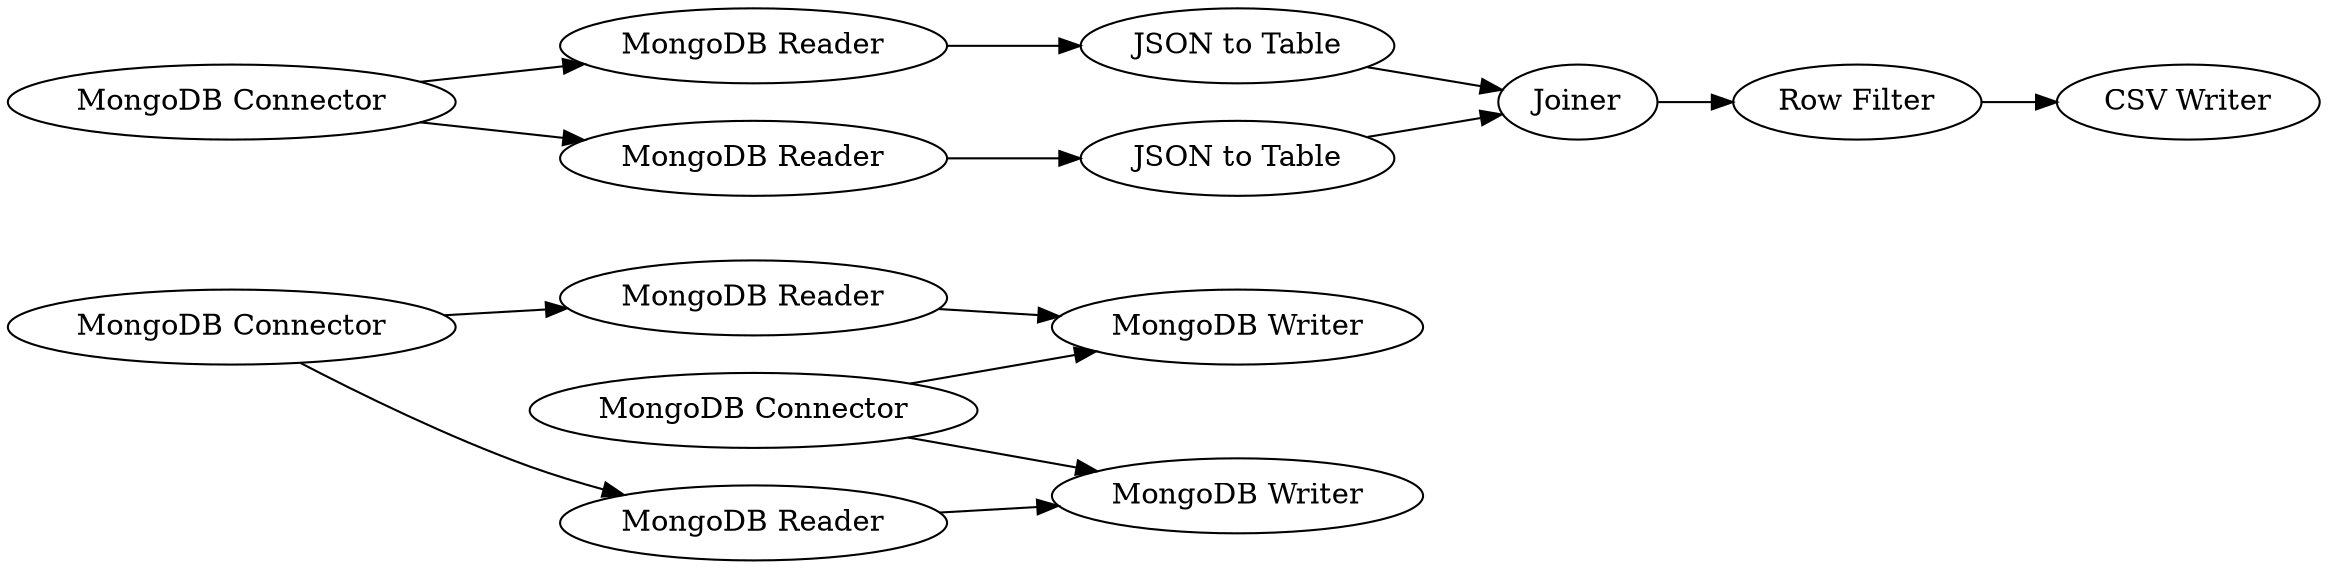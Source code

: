 digraph {
	7 -> 8
	1 -> 2
	7 -> 4
	13 -> 14
	15 -> 16
	9 -> 11
	3 -> 4
	12 -> 14
	14 -> 15
	2 -> 8
	9 -> 10
	10 -> 12
	11 -> 13
	1 -> 3
	16 [label="CSV Writer"]
	14 [label=Joiner]
	13 [label="JSON to Table"]
	1 [label="MongoDB Connector"]
	7 [label="MongoDB Connector"]
	9 [label="MongoDB Connector"]
	11 [label="MongoDB Reader"]
	4 [label="MongoDB Writer"]
	8 [label="MongoDB Writer"]
	15 [label="Row Filter"]
	12 [label="JSON to Table"]
	3 [label="MongoDB Reader"]
	2 [label="MongoDB Reader"]
	10 [label="MongoDB Reader"]
	rankdir=LR
}
